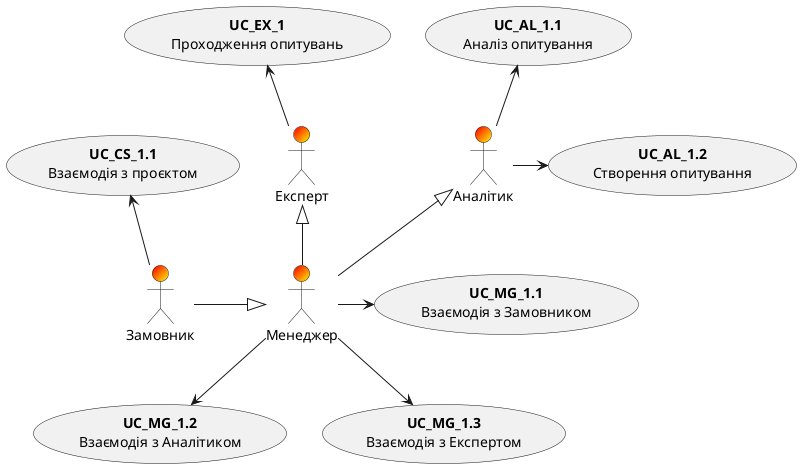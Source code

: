 @startuml
  actor Експерт #Red/Yellow
  actor Менеджер #Red/Yellow
  actor Замовник #Red/Yellow
  actor Аналітик #Red/Yellow
  
  usecase "<b>UC_CS_1.1</b>\nВзаємодія з проєктом" as CS_1
  usecase "<b>UC_MG_1.1</b>\nВзаємодія з Замовником" as MG_1
  usecase "<b>UC_MG_1.2</b>\nВзаємодія з Аналітиком" as MG_2
  usecase "<b>UC_MG_1.3</b>\nВзаємодія з Експертом" as MG_3
  usecase "<b>UC_EX_1</b>\nПроходження опитувань" as EX_1
  usecase "<b>UC_AL_1.1</b>\nАналіз опитування" as AL_1
  usecase "<b>UC_AL_1.2</b>\nСтворення опитування" as AL_2
  
  
  Замовник -r-|> Менеджер
  Менеджер -u-|> Аналітик
  Менеджер -u-|> Експерт
  

  Замовник -u-> CS_1
  Менеджер -r-> MG_1
  Менеджер -d-> MG_2
  Менеджер -d-> MG_3
  Експерт -u-> EX_1
  Аналітик -u-> AL_1
  Аналітик -r-> AL_2

  

@enduml
